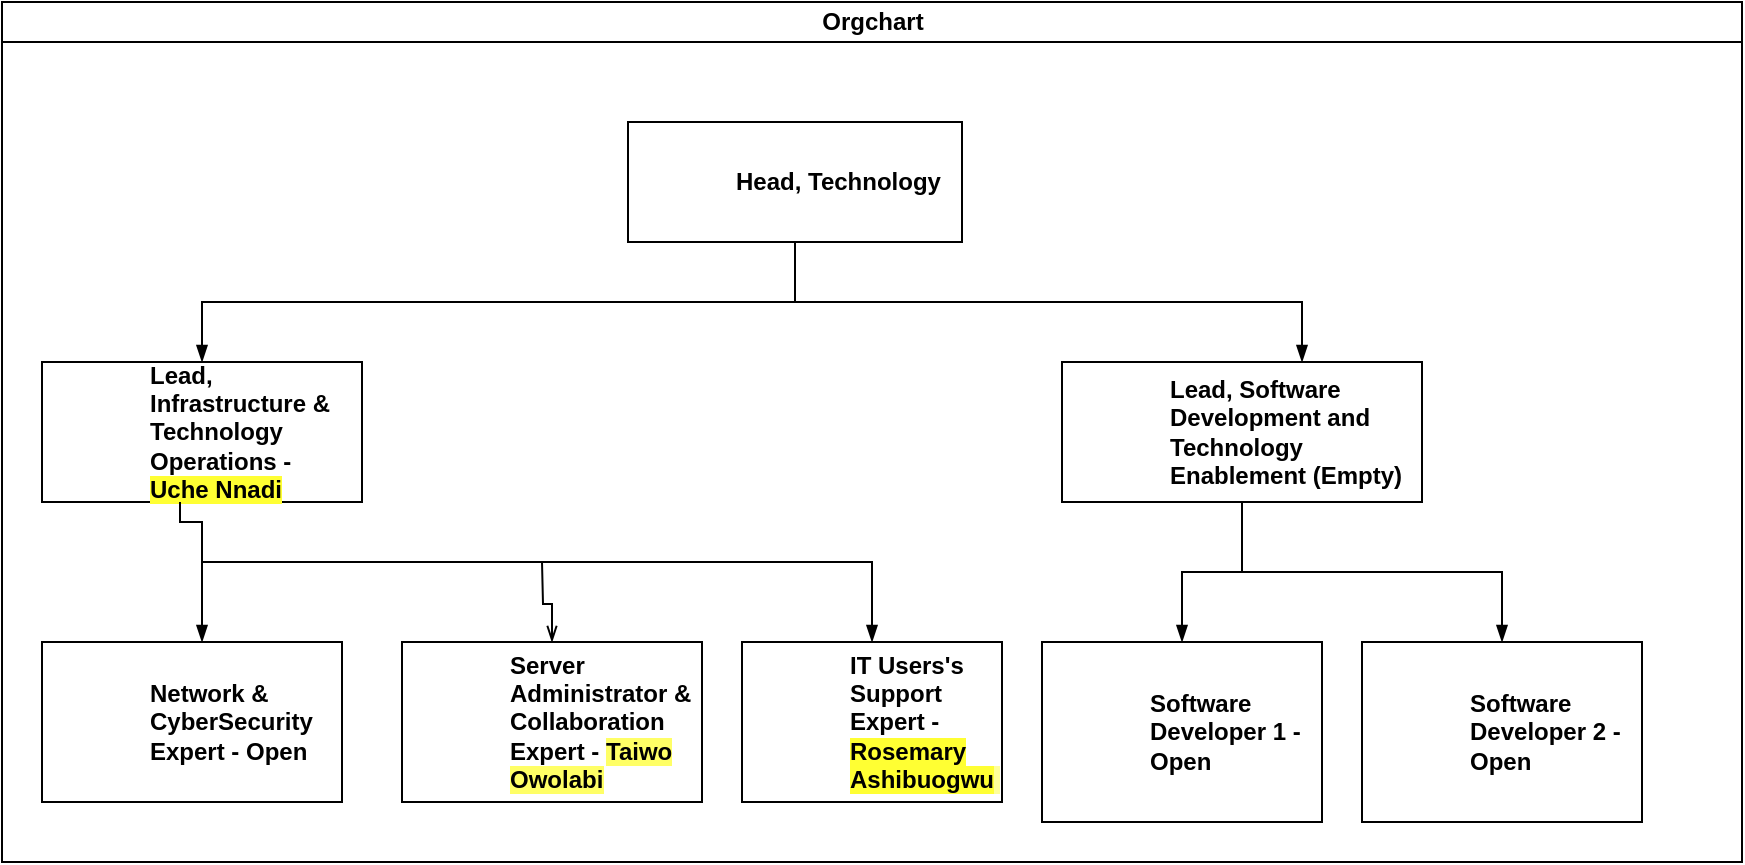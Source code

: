 <mxfile version="20.8.23" type="github">
  <diagram id="prtHgNgQTEPvFCAcTncT" name="Page-1">
    <mxGraphModel dx="794" dy="430" grid="1" gridSize="10" guides="1" tooltips="1" connect="1" arrows="1" fold="1" page="1" pageScale="1" pageWidth="827" pageHeight="1169" math="0" shadow="0">
      <root>
        <mxCell id="0" />
        <mxCell id="1" parent="0" />
        <mxCell id="dNxyNK7c78bLwvsdeMH5-11" value="Orgchart" style="swimlane;html=1;startSize=20;horizontal=1;containerType=tree;glass=0;" parent="1" vertex="1">
          <mxGeometry x="10" y="100" width="870" height="430" as="geometry" />
        </mxCell>
        <UserObject label="Head, Technology" name="Tessa Miller" position="CFO" location="Office 1" email="me@example.com" placeholders="1" link="https://app.diagrams.net/images/github-logo.svg" id="dNxyNK7c78bLwvsdeMH5-12">
          <mxCell style="label;image=https://cdn3.iconfinder.com/data/icons/user-avatars-1/512/users-3-128.png;whiteSpace=wrap;html=1;rounded=0;glass=0;treeMoving=1;treeFolding=1;" parent="dNxyNK7c78bLwvsdeMH5-11" vertex="1">
            <mxGeometry x="313" y="60" width="167" height="60" as="geometry" />
          </mxCell>
        </UserObject>
        <mxCell id="dNxyNK7c78bLwvsdeMH5-13" value="" style="endArrow=blockThin;endFill=1;fontSize=11;edgeStyle=elbowEdgeStyle;elbow=vertical;rounded=0;" parent="dNxyNK7c78bLwvsdeMH5-11" source="dNxyNK7c78bLwvsdeMH5-12" target="dNxyNK7c78bLwvsdeMH5-14" edge="1">
          <mxGeometry relative="1" as="geometry" />
        </mxCell>
        <UserObject label="Lead, Infrastructure &amp;amp; Technology Operations -&amp;nbsp; &lt;span style=&quot;background-color: rgb(255, 255, 51);&quot;&gt;Uche Nnadi&lt;/span&gt;" name="Edward Morrison" position="Brand Manager" location="Office 2" email="me@example.com" placeholders="1" link="https://www.draw.io" id="dNxyNK7c78bLwvsdeMH5-14">
          <mxCell style="label;image=https://cdn3.iconfinder.com/data/icons/user-avatars-1/512/users-10-3-128.png;whiteSpace=wrap;html=1;rounded=0;glass=0;treeFolding=1;treeMoving=1;" parent="dNxyNK7c78bLwvsdeMH5-11" vertex="1">
            <mxGeometry x="20" y="180" width="160" height="70" as="geometry" />
          </mxCell>
        </UserObject>
        <mxCell id="dNxyNK7c78bLwvsdeMH5-17" value="" style="endArrow=blockThin;endFill=1;fontSize=11;edgeStyle=elbowEdgeStyle;elbow=vertical;rounded=0;" parent="dNxyNK7c78bLwvsdeMH5-11" source="dNxyNK7c78bLwvsdeMH5-12" target="dNxyNK7c78bLwvsdeMH5-18" edge="1">
          <mxGeometry relative="1" as="geometry">
            <Array as="points">
              <mxPoint x="650" y="150" />
            </Array>
          </mxGeometry>
        </mxCell>
        <UserObject label="Lead, Software Development and Technology Enablement (Empty)" name="Alison Donovan" position="System Admin" location="Office 3" email="me@example.com" placeholders="1" link="https://www.draw.io" id="dNxyNK7c78bLwvsdeMH5-18">
          <mxCell style="label;image=https://cdn3.iconfinder.com/data/icons/user-avatars-1/512/users-2-128.png;whiteSpace=wrap;html=1;rounded=0;glass=0;" parent="dNxyNK7c78bLwvsdeMH5-11" vertex="1">
            <mxGeometry x="530" y="180" width="180" height="70" as="geometry" />
          </mxCell>
        </UserObject>
        <mxCell id="gyMkO35ULZCspy6_peBc-21" value="" style="endArrow=blockThin;endFill=1;fontSize=11;edgeStyle=elbowEdgeStyle;elbow=vertical;rounded=0;" parent="dNxyNK7c78bLwvsdeMH5-11" source="dNxyNK7c78bLwvsdeMH5-18" target="gyMkO35ULZCspy6_peBc-22" edge="1">
          <mxGeometry relative="1" as="geometry">
            <mxPoint x="390" y="160" as="sourcePoint" />
          </mxGeometry>
        </mxCell>
        <UserObject label="Software Developer 1 - Open" name="Alison Donovan" position="System Admin" location="Office 3" email="me@example.com" placeholders="1" link="https://www.draw.io" id="gyMkO35ULZCspy6_peBc-22">
          <mxCell style="label;image=https://cdn3.iconfinder.com/data/icons/user-avatars-1/512/users-2-128.png;whiteSpace=wrap;html=1;rounded=0;glass=0;" parent="dNxyNK7c78bLwvsdeMH5-11" vertex="1">
            <mxGeometry x="520" y="320" width="140" height="90" as="geometry" />
          </mxCell>
        </UserObject>
        <mxCell id="gyMkO35ULZCspy6_peBc-32" value="" style="endArrow=blockThin;endFill=1;fontSize=11;edgeStyle=elbowEdgeStyle;elbow=vertical;rounded=0;" parent="dNxyNK7c78bLwvsdeMH5-11" source="dNxyNK7c78bLwvsdeMH5-18" target="gyMkO35ULZCspy6_peBc-33" edge="1">
          <mxGeometry relative="1" as="geometry">
            <mxPoint x="384" y="180" as="sourcePoint" />
          </mxGeometry>
        </mxCell>
        <UserObject label="Software Developer 2 - Open&amp;nbsp;" name="Alison Donovan" position="System Admin" location="Office 3" email="me@example.com" placeholders="1" link="https://www.draw.io" id="gyMkO35ULZCspy6_peBc-33">
          <mxCell style="label;image=https://cdn3.iconfinder.com/data/icons/user-avatars-1/512/users-2-128.png;whiteSpace=wrap;html=1;rounded=0;glass=0;" parent="dNxyNK7c78bLwvsdeMH5-11" vertex="1">
            <mxGeometry x="680" y="320" width="140" height="90" as="geometry" />
          </mxCell>
        </UserObject>
        <UserObject label="IT Users&#39;s Support Expert - &lt;span style=&quot;background-color: rgb(255, 255, 51);&quot;&gt;Rosemary Ashibuogwu&lt;/span&gt;&lt;span style=&quot;background-color: rgb(255, 255, 153);&quot;&gt;&amp;nbsp;&lt;/span&gt;" name="Edward Morrison" position="Brand Manager" location="Office 2" email="me@example.com" placeholders="1" link="https://www.draw.io" id="gyMkO35ULZCspy6_peBc-39">
          <mxCell style="label;image=https://cdn3.iconfinder.com/data/icons/user-avatars-1/512/users-10-3-128.png;whiteSpace=wrap;html=1;rounded=0;glass=0;treeFolding=1;treeMoving=1;" parent="dNxyNK7c78bLwvsdeMH5-11" vertex="1">
            <mxGeometry x="370" y="320" width="130" height="80" as="geometry" />
          </mxCell>
        </UserObject>
        <UserObject label="Server Administrator &amp;amp; Collaboration Expert - &lt;span style=&quot;background-color: rgb(255, 255, 102);&quot;&gt;Taiwo Owolabi&lt;/span&gt;" name="Edward Morrison" position="Brand Manager" location="Office 2" email="me@example.com" placeholders="1" link="https://www.draw.io" id="grYTW4o2yp1NQFWfN88O-13">
          <mxCell style="label;image=https://cdn3.iconfinder.com/data/icons/user-avatars-1/512/users-10-3-128.png;whiteSpace=wrap;html=1;rounded=0;glass=0;treeFolding=1;treeMoving=1;" parent="dNxyNK7c78bLwvsdeMH5-11" vertex="1" collapsed="1">
            <mxGeometry x="200" y="320" width="150" height="80" as="geometry" />
          </mxCell>
        </UserObject>
        <mxCell id="grYTW4o2yp1NQFWfN88O-54" style="edgeStyle=orthogonalEdgeStyle;rounded=0;orthogonalLoop=1;jettySize=auto;html=1;strokeWidth=1;endArrow=openThin;endFill=0;" parent="dNxyNK7c78bLwvsdeMH5-11" target="grYTW4o2yp1NQFWfN88O-13" edge="1">
          <mxGeometry relative="1" as="geometry">
            <mxPoint x="270" y="280" as="sourcePoint" />
          </mxGeometry>
        </mxCell>
        <mxCell id="grYTW4o2yp1NQFWfN88O-36" value="" style="endArrow=blockThin;endFill=1;fontSize=11;edgeStyle=elbowEdgeStyle;elbow=vertical;rounded=0;" parent="dNxyNK7c78bLwvsdeMH5-11" target="grYTW4o2yp1NQFWfN88O-37" edge="1">
          <mxGeometry relative="1" as="geometry">
            <mxPoint x="89" y="250" as="sourcePoint" />
            <Array as="points">
              <mxPoint x="100" y="260" />
            </Array>
          </mxGeometry>
        </mxCell>
        <UserObject label="Network &amp;amp; CyberSecurity Expert - Open" name="Edward Morrison" position="Brand Manager" location="Office 2" email="me@example.com" placeholders="1" link="https://www.draw.io" id="grYTW4o2yp1NQFWfN88O-37">
          <mxCell style="label;image=https://cdn3.iconfinder.com/data/icons/user-avatars-1/512/users-10-3-128.png;whiteSpace=wrap;html=1;rounded=0;glass=0;treeFolding=1;treeMoving=1;" parent="dNxyNK7c78bLwvsdeMH5-11" vertex="1">
            <mxGeometry x="20" y="320" width="150" height="80" as="geometry" />
          </mxCell>
        </UserObject>
        <mxCell id="gyMkO35ULZCspy6_peBc-38" value="" style="endArrow=blockThin;endFill=1;fontSize=11;edgeStyle=elbowEdgeStyle;elbow=vertical;rounded=0;" parent="dNxyNK7c78bLwvsdeMH5-11" target="gyMkO35ULZCspy6_peBc-39" edge="1">
          <mxGeometry relative="1" as="geometry">
            <mxPoint x="100" y="280" as="sourcePoint" />
            <Array as="points">
              <mxPoint x="270" y="280" />
            </Array>
          </mxGeometry>
        </mxCell>
      </root>
    </mxGraphModel>
  </diagram>
</mxfile>

